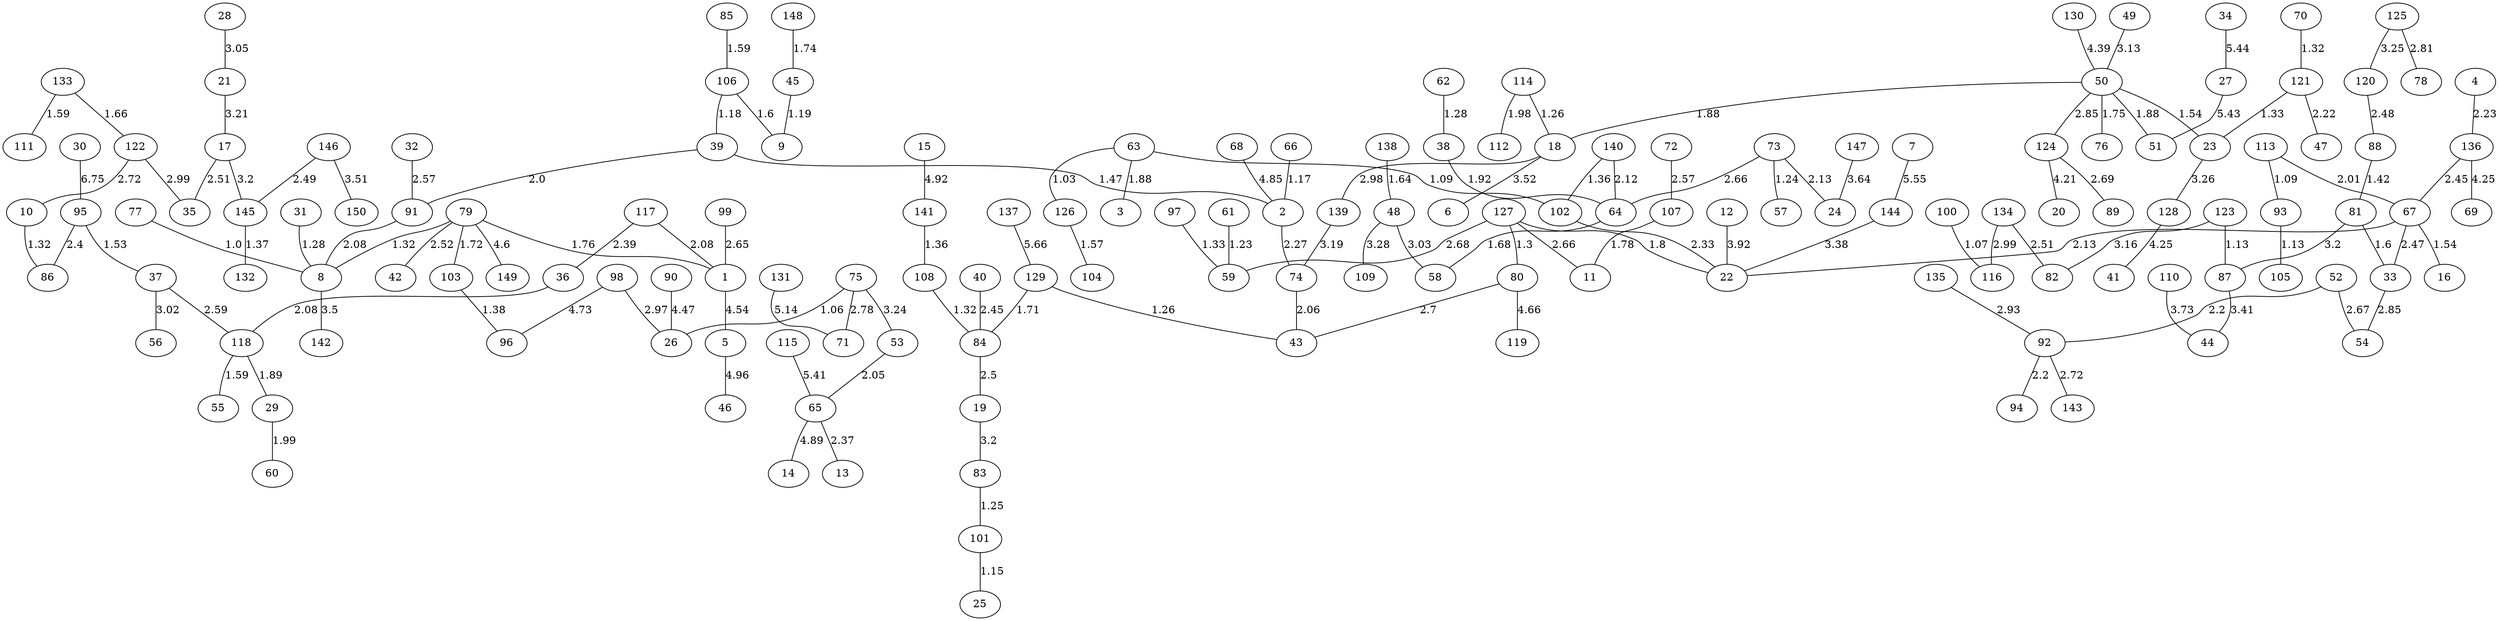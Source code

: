 graph x {
77 -- 8[label=1.0];
63 -- 126[label=1.03];
75 -- 26[label=1.06];
100 -- 116[label=1.07];
63 -- 102[label=1.09];
113 -- 93[label=1.09];
93 -- 105[label=1.13];
123 -- 87[label=1.13];
101 -- 25[label=1.15];
66 -- 2[label=1.17];
106 -- 39[label=1.18];
45 -- 9[label=1.19];
61 -- 59[label=1.23];
73 -- 57[label=1.24];
83 -- 101[label=1.25];
114 -- 18[label=1.26];
129 -- 43[label=1.26];
62 -- 38[label=1.28];
31 -- 8[label=1.28];
127 -- 80[label=1.3];
70 -- 121[label=1.32];
10 -- 86[label=1.32];
108 -- 84[label=1.32];
79 -- 8[label=1.32];
121 -- 23[label=1.33];
97 -- 59[label=1.33];
140 -- 102[label=1.36];
141 -- 108[label=1.36];
145 -- 132[label=1.37];
103 -- 96[label=1.38];
88 -- 81[label=1.42];
39 -- 2[label=1.47];
95 -- 37[label=1.53];
67 -- 16[label=1.54];
50 -- 23[label=1.54];
126 -- 104[label=1.57];
85 -- 106[label=1.59];
118 -- 55[label=1.59];
133 -- 111[label=1.59];
81 -- 33[label=1.6];
106 -- 9[label=1.6];
138 -- 48[label=1.64];
133 -- 122[label=1.66];
64 -- 58[label=1.68];
129 -- 84[label=1.71];
79 -- 103[label=1.72];
148 -- 45[label=1.74];
50 -- 76[label=1.75];
79 -- 1[label=1.76];
107 -- 11[label=1.78];
127 -- 22[label=1.8];
63 -- 3[label=1.88];
50 -- 18[label=1.88];
50 -- 51[label=1.88];
118 -- 29[label=1.89];
38 -- 64[label=1.92];
114 -- 112[label=1.98];
29 -- 60[label=1.99];
39 -- 91[label=2.0];
113 -- 67[label=2.01];
53 -- 65[label=2.05];
74 -- 43[label=2.06];
117 -- 1[label=2.08];
91 -- 8[label=2.08];
36 -- 118[label=2.08];
140 -- 64[label=2.12];
67 -- 22[label=2.13];
73 -- 24[label=2.13];
52 -- 92[label=2.2];
92 -- 94[label=2.2];
121 -- 47[label=2.22];
4 -- 136[label=2.23];
2 -- 74[label=2.27];
102 -- 22[label=2.33];
65 -- 13[label=2.37];
117 -- 36[label=2.39];
95 -- 86[label=2.4];
40 -- 84[label=2.45];
136 -- 67[label=2.45];
67 -- 33[label=2.47];
120 -- 88[label=2.48];
146 -- 145[label=2.49];
84 -- 19[label=2.5];
17 -- 35[label=2.51];
134 -- 82[label=2.51];
79 -- 42[label=2.52];
32 -- 91[label=2.57];
72 -- 107[label=2.57];
37 -- 118[label=2.59];
99 -- 1[label=2.65];
127 -- 11[label=2.66];
73 -- 64[label=2.66];
52 -- 54[label=2.67];
127 -- 59[label=2.68];
124 -- 89[label=2.69];
80 -- 43[label=2.7];
122 -- 10[label=2.72];
92 -- 143[label=2.72];
75 -- 71[label=2.78];
125 -- 78[label=2.81];
33 -- 54[label=2.85];
50 -- 124[label=2.85];
135 -- 92[label=2.93];
98 -- 26[label=2.97];
18 -- 139[label=2.98];
122 -- 35[label=2.99];
134 -- 116[label=2.99];
37 -- 56[label=3.02];
48 -- 58[label=3.03];
28 -- 21[label=3.05];
49 -- 50[label=3.13];
123 -- 82[label=3.16];
139 -- 74[label=3.19];
19 -- 83[label=3.2];
81 -- 87[label=3.2];
17 -- 145[label=3.2];
21 -- 17[label=3.21];
75 -- 53[label=3.24];
125 -- 120[label=3.25];
23 -- 128[label=3.26];
48 -- 109[label=3.28];
144 -- 22[label=3.38];
87 -- 44[label=3.41];
8 -- 142[label=3.5];
146 -- 150[label=3.51];
18 -- 6[label=3.52];
147 -- 24[label=3.64];
110 -- 44[label=3.73];
12 -- 22[label=3.92];
124 -- 20[label=4.21];
128 -- 41[label=4.25];
136 -- 69[label=4.25];
130 -- 50[label=4.39];
90 -- 26[label=4.47];
1 -- 5[label=4.54];
79 -- 149[label=4.6];
80 -- 119[label=4.66];
98 -- 96[label=4.73];
68 -- 2[label=4.85];
65 -- 14[label=4.89];
15 -- 141[label=4.92];
5 -- 46[label=4.96];
131 -- 71[label=5.14];
115 -- 65[label=5.41];
27 -- 51[label=5.43];
34 -- 27[label=5.44];
7 -- 144[label=5.55];
137 -- 129[label=5.66];
30 -- 95[label=6.75];
}